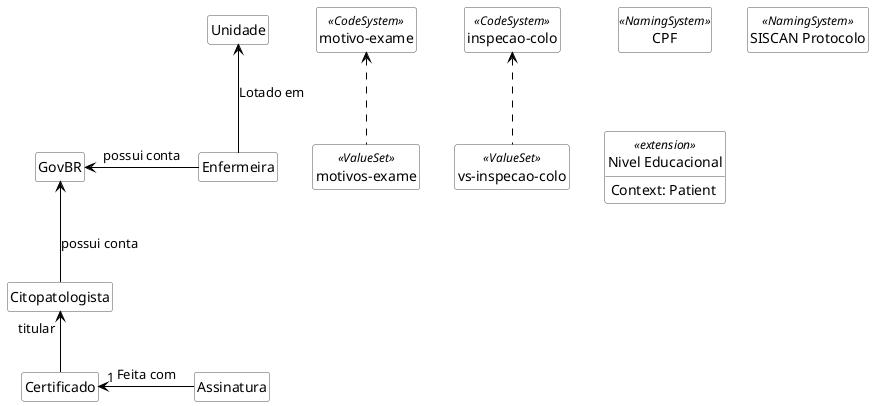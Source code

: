 @startuml fhir

hide circle
hide methods
hide empty members

skinparam class {
    BackgroundColor White
    ArrowColor Black
    BorderColor #505050
}

class "inspecao-colo" as InspecaoColo <<CodeSystem>> {}
class "motivo-exame" as MotivoExame <<CodeSystem>> {}
class "vs-inspecao-colo" as VsInspecaoColo <<ValueSet>> {}
class "motivos-exame" as MotivosExame <<ValueSet>> {}

VsInspecaoColo .up.> InspecaoColo
MotivosExame .up.> MotivoExame

class CPF <<NamingSystem>> {}
class "SISCAN Protocolo" as SiscanProtocolo <<NamingSystem>> {}

class "Nivel Educacional" as NivelEducacional <<extension>> {
    Context: Patient
}


Enfermeira -up-> Unidade: Lotado em
Enfermeira -left-> GovBR : possui conta

Citopatologista "titular" <-down- Certificado
GovBR <-- Citopatologista: possui conta
Assinatura -left-> "1" Certificado : Feita com

@enduml